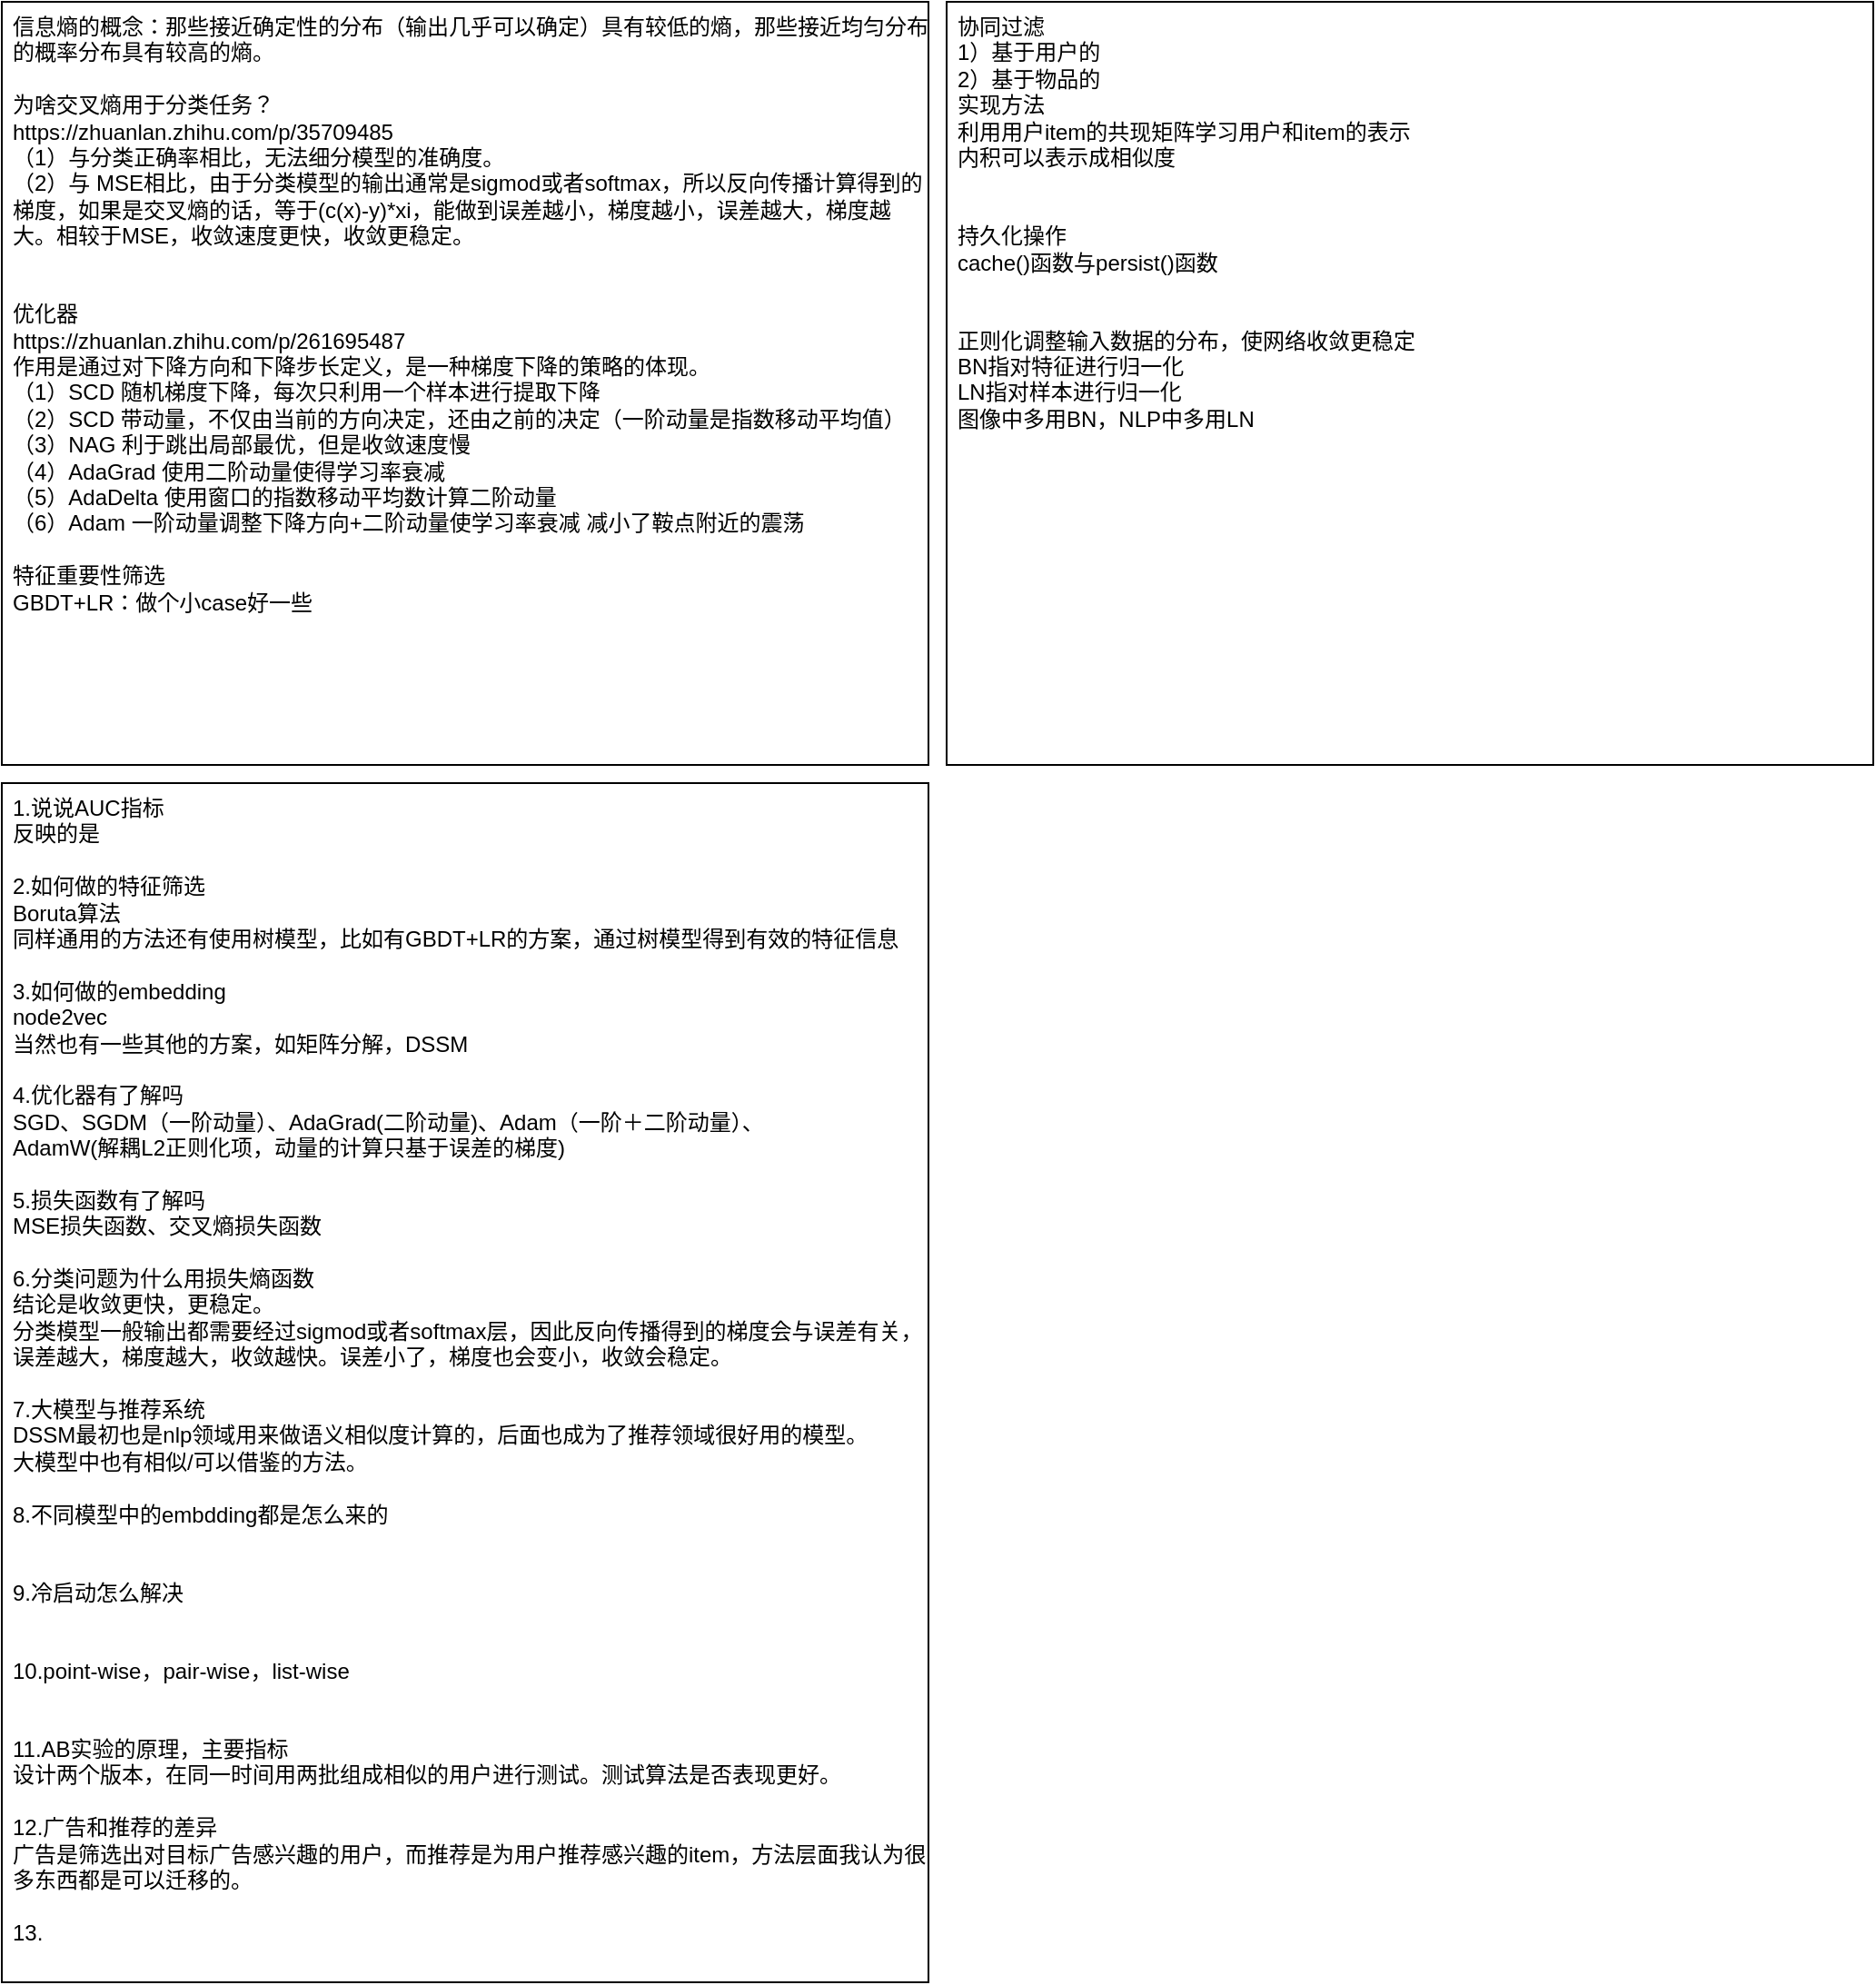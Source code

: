 <mxfile version="24.7.8">
  <diagram name="第 1 页" id="iWVoZDMzAQuaJpYY_TNt">
    <mxGraphModel dx="1921" dy="922" grid="1" gridSize="10" guides="1" tooltips="1" connect="1" arrows="1" fold="1" page="0" pageScale="1" pageWidth="827" pageHeight="1169" math="0" shadow="0">
      <root>
        <mxCell id="0" />
        <mxCell id="1" parent="0" />
        <mxCell id="mPcpz4siuyIrg-kaVJwC-1" value="协同过滤&lt;div&gt;1）基于用户的&lt;/div&gt;&lt;div&gt;2）基于物品的&lt;/div&gt;&lt;div&gt;实现方法&lt;/div&gt;&lt;div&gt;利用用户item的共现矩阵学习用户和item的表示&lt;/div&gt;&lt;div&gt;内积可以表示成相似度&lt;/div&gt;&lt;div&gt;&lt;br&gt;&lt;/div&gt;&lt;div&gt;&lt;br&gt;&lt;/div&gt;&lt;div&gt;持久化操作&lt;/div&gt;&lt;div&gt;cache()函数与persist()函数&lt;/div&gt;&lt;div&gt;&lt;br&gt;&lt;/div&gt;&lt;div&gt;&lt;br&gt;&lt;/div&gt;&lt;div&gt;正则化调整输入数据的分布，使网络收敛更稳定&lt;/div&gt;&lt;div&gt;BN指对特征进行归一化&lt;/div&gt;&lt;div&gt;LN指对样本进行归一化&lt;/div&gt;&lt;div&gt;图像中多用BN，NLP中多用LN&lt;/div&gt;&lt;div&gt;&lt;br&gt;&lt;/div&gt;" style="rounded=0;whiteSpace=wrap;html=1;align=left;verticalAlign=top;spacingLeft=4;" parent="1" vertex="1">
          <mxGeometry x="-40" y="-20" width="510" height="420" as="geometry" />
        </mxCell>
        <mxCell id="Wk424I4RCr_Jomv0QLjG-1" value="&lt;div&gt;信息熵的概念：那些接近确定性的分布（输出几乎可以确定）具有较低的熵，那些接近均匀分布的概率分布具有较高的熵。&lt;/div&gt;&lt;div&gt;&lt;br&gt;&lt;/div&gt;&lt;div&gt;为啥交叉熵用于分类任务？&lt;/div&gt;&lt;div&gt;https://zhuanlan.zhihu.com/p/35709485&lt;br&gt;&lt;/div&gt;&lt;div&gt;（1）与分类正确率相比，无法细分模型的准确度。&lt;/div&gt;&lt;div&gt;（2）与 MSE相比，由于分类模型的输出通常是sigmod或者softmax，所以反向传播计算得到的梯度，如果是交叉熵的话，等于(c(x)-y)*xi，能做到误差越小，梯度越小，误差越大，梯度越大。相较于MSE，收敛速度更快，收敛更稳定。&lt;/div&gt;&lt;div&gt;&lt;br&gt;&lt;/div&gt;&lt;div&gt;&lt;br&gt;&lt;/div&gt;&lt;div&gt;优化器&lt;/div&gt;&lt;div&gt;https://zhuanlan.zhihu.com/p/261695487&lt;br&gt;&lt;/div&gt;&lt;div&gt;作用是通过对下降方向和下降步长定义，是一种梯度下降的策略的体现。&lt;/div&gt;&lt;div&gt;（1）SCD 随机梯度下降，每次只利用一个样本进行提取下降&lt;/div&gt;&lt;div&gt;（2）SCD 带动量，不仅由当前的方向决定，还由之前的决定（一阶动量是指数移动平均值）&lt;/div&gt;&lt;div&gt;（3）NAG 利于跳出局部最优，但是收敛速度慢&lt;/div&gt;&lt;div&gt;（4）AdaGrad 使用二阶动量使得学习率衰减&lt;/div&gt;&lt;div&gt;（5）AdaDelta 使用窗口的指数移动平均数计算二阶动量&lt;/div&gt;&lt;div&gt;（6）Adam 一阶动量调整下降方向+二阶动量使学习率衰减 减小了鞍点附近的震荡&lt;/div&gt;&lt;div&gt;&lt;br&gt;&lt;/div&gt;&lt;div&gt;特征重要性筛选&lt;/div&gt;&lt;div&gt;GBDT+LR：做个小case好一些&lt;/div&gt;&lt;div&gt;&lt;br&gt;&lt;/div&gt;&lt;div&gt;&lt;br&gt;&lt;/div&gt;&lt;div&gt;&lt;br&gt;&lt;/div&gt;" style="rounded=0;whiteSpace=wrap;html=1;align=left;verticalAlign=top;spacingLeft=4;" parent="1" vertex="1">
          <mxGeometry x="-560" y="-20" width="510" height="420" as="geometry" />
        </mxCell>
        <mxCell id="xFfinqP3kLWbWLSmUtOE-1" value="&lt;div&gt;1.说说AUC指标&lt;/div&gt;&lt;div&gt;反映的是&lt;/div&gt;&lt;div&gt;&lt;br&gt;&lt;/div&gt;&lt;div&gt;2.如何做的特征筛选&lt;/div&gt;&lt;div&gt;Boruta算法&lt;/div&gt;&lt;div&gt;同样通用的方法还有使用树模型，比如有GBDT+LR的方案，通过树模型得到有效的特征信息&lt;/div&gt;&lt;div&gt;&lt;br&gt;&lt;/div&gt;&lt;div&gt;3.如何做的embedding&lt;/div&gt;&lt;div&gt;node2vec&lt;/div&gt;&lt;div&gt;当然也有一些其他的方案，如矩阵分解，DSSM&lt;/div&gt;&lt;div&gt;&lt;br&gt;&lt;/div&gt;&lt;div&gt;4.优化器有了解吗&lt;/div&gt;&lt;div&gt;SGD、SGDM（一阶动量）、AdaGrad(二阶动量)、Adam（一阶＋二阶动量）、&lt;/div&gt;&lt;div&gt;AdamW(解耦L2正则化项，动量的计算只基于误差的梯度)&lt;/div&gt;&lt;div&gt;&lt;br&gt;&lt;/div&gt;&lt;div&gt;5.损失函数有了解吗&lt;/div&gt;&lt;div&gt;MSE损失函数、交叉熵损失函数&lt;/div&gt;&lt;div&gt;&lt;br&gt;&lt;/div&gt;&lt;div&gt;6.分类问题为什么用损失熵函数&lt;/div&gt;&lt;div&gt;结论是收敛更快，更稳定。&lt;/div&gt;&lt;div&gt;分类模型一般输出都需要经过sigmod或者softmax层，因此反向传播得到的梯度会与误差有关，误差越大，梯度越大，收敛越快。误差小了，梯度也会变小，收敛会稳定。&lt;/div&gt;&lt;div&gt;&lt;br&gt;&lt;/div&gt;&lt;div&gt;7.大模型与推荐系统&lt;/div&gt;&lt;div&gt;DSSM最初也是nlp领域用来做语义相似度计算的，后面也成为了推荐领域很好用的模型。&lt;br&gt;&lt;/div&gt;&lt;div&gt;大模型中也有相似/可以借鉴的方法。&lt;/div&gt;&lt;div&gt;&lt;br&gt;&lt;/div&gt;&lt;div&gt;8.不同模型中的embdding都是怎么来的&lt;/div&gt;&lt;div&gt;&lt;br&gt;&lt;/div&gt;&lt;div&gt;&lt;br&gt;&lt;/div&gt;&lt;div&gt;9.冷启动怎么解决&lt;/div&gt;&lt;div&gt;&lt;br&gt;&lt;/div&gt;&lt;div&gt;&lt;br&gt;&lt;/div&gt;&lt;div&gt;10.point-wise，pair-wise，list-wise&lt;/div&gt;&lt;div&gt;&lt;br&gt;&lt;/div&gt;&lt;div&gt;&lt;br&gt;&lt;/div&gt;&lt;div&gt;11.AB实验的原理，主要指标&lt;/div&gt;&lt;div&gt;设计两个版本，在同一时间用两批组成相似的用户进行测试。测试算法是否表现更好。&lt;/div&gt;&lt;div&gt;&lt;br&gt;&lt;/div&gt;&lt;div&gt;12.广告和推荐的差异&lt;/div&gt;&lt;div&gt;广告是筛选出对目标广告感兴趣的用户，而推荐是为用户推荐感兴趣的item，方法层面我认为很多东西都是可以迁移的。&lt;/div&gt;&lt;div&gt;&lt;br&gt;&lt;/div&gt;&lt;div&gt;13.&lt;/div&gt;" style="rounded=0;whiteSpace=wrap;html=1;align=left;verticalAlign=top;spacingLeft=4;" vertex="1" parent="1">
          <mxGeometry x="-560" y="410" width="510" height="660" as="geometry" />
        </mxCell>
      </root>
    </mxGraphModel>
  </diagram>
</mxfile>
